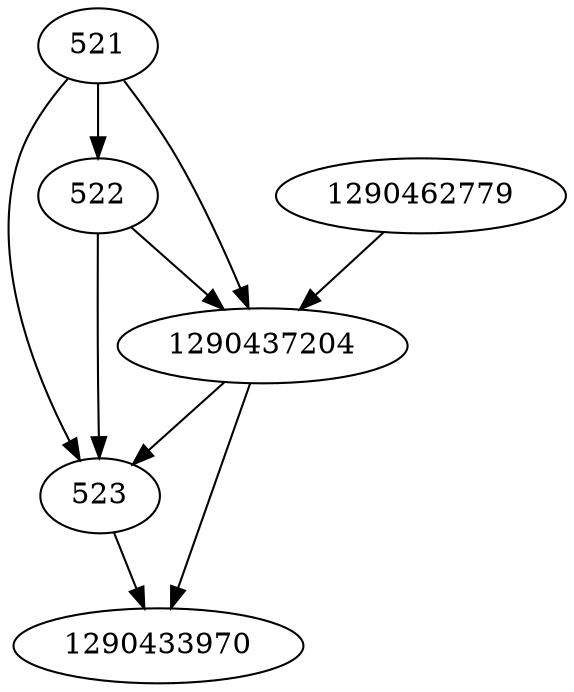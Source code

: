 strict digraph  {
521;
522;
523;
1290433970;
1290437204;
1290462779;
521 -> 522;
521 -> 523;
521 -> 1290437204;
522 -> 523;
522 -> 1290437204;
523 -> 1290433970;
1290437204 -> 523;
1290437204 -> 1290433970;
1290462779 -> 1290437204;
}
